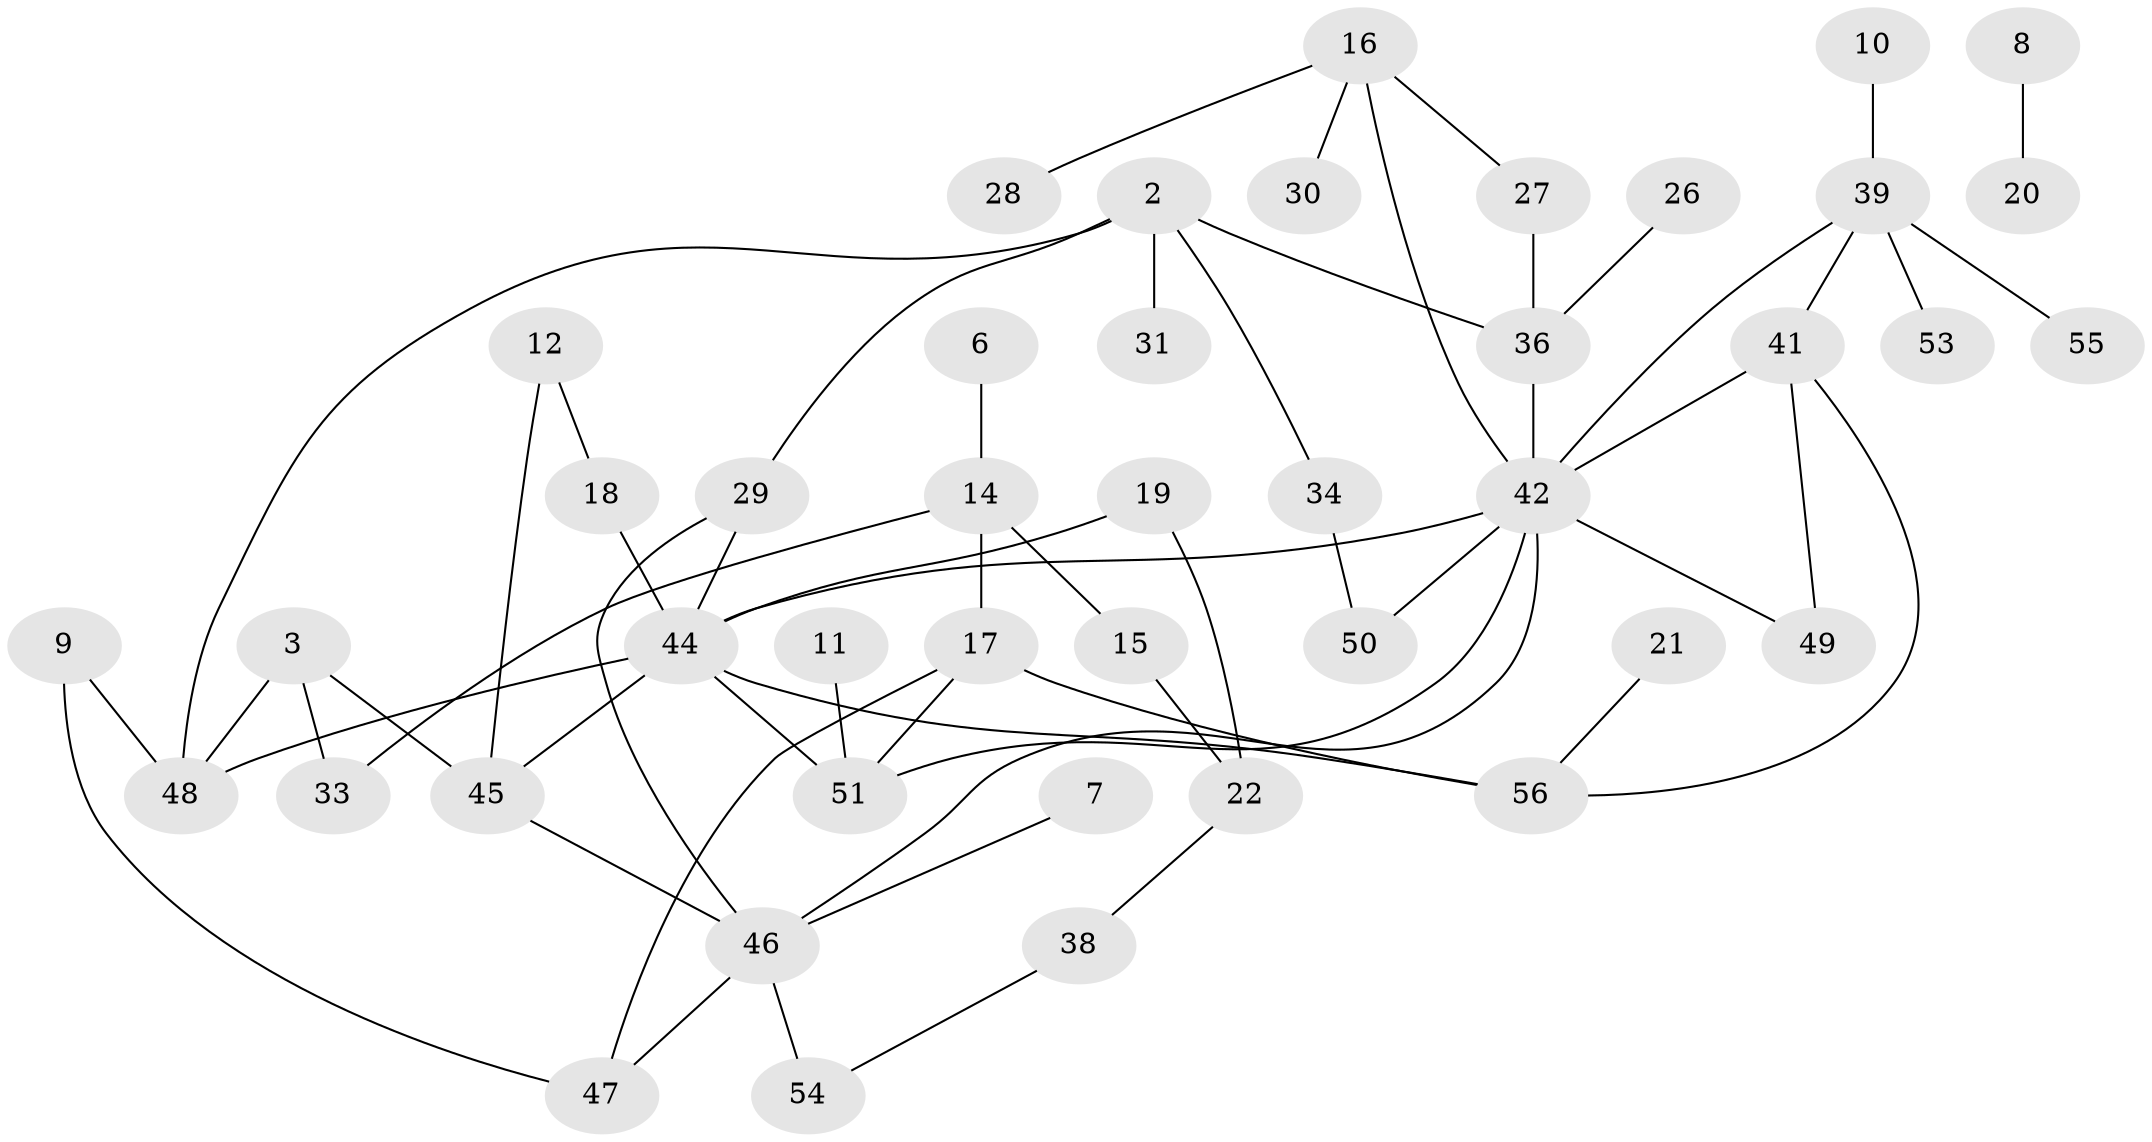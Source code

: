 // original degree distribution, {2: 0.3185840707964602, 0: 0.08849557522123894, 3: 0.13274336283185842, 1: 0.3008849557522124, 6: 0.008849557522123894, 4: 0.08849557522123894, 5: 0.05309734513274336, 7: 0.008849557522123894}
// Generated by graph-tools (version 1.1) at 2025/49/03/09/25 03:49:06]
// undirected, 43 vertices, 59 edges
graph export_dot {
graph [start="1"]
  node [color=gray90,style=filled];
  2;
  3;
  6;
  7;
  8;
  9;
  10;
  11;
  12;
  14;
  15;
  16;
  17;
  18;
  19;
  20;
  21;
  22;
  26;
  27;
  28;
  29;
  30;
  31;
  33;
  34;
  36;
  38;
  39;
  41;
  42;
  44;
  45;
  46;
  47;
  48;
  49;
  50;
  51;
  53;
  54;
  55;
  56;
  2 -- 29 [weight=1.0];
  2 -- 31 [weight=1.0];
  2 -- 34 [weight=1.0];
  2 -- 36 [weight=1.0];
  2 -- 48 [weight=1.0];
  3 -- 33 [weight=1.0];
  3 -- 45 [weight=1.0];
  3 -- 48 [weight=1.0];
  6 -- 14 [weight=1.0];
  7 -- 46 [weight=1.0];
  8 -- 20 [weight=1.0];
  9 -- 47 [weight=1.0];
  9 -- 48 [weight=1.0];
  10 -- 39 [weight=1.0];
  11 -- 51 [weight=1.0];
  12 -- 18 [weight=1.0];
  12 -- 45 [weight=1.0];
  14 -- 15 [weight=1.0];
  14 -- 17 [weight=1.0];
  14 -- 33 [weight=1.0];
  15 -- 22 [weight=1.0];
  16 -- 27 [weight=1.0];
  16 -- 28 [weight=1.0];
  16 -- 30 [weight=1.0];
  16 -- 42 [weight=1.0];
  17 -- 47 [weight=1.0];
  17 -- 51 [weight=1.0];
  17 -- 56 [weight=1.0];
  18 -- 44 [weight=1.0];
  19 -- 22 [weight=1.0];
  19 -- 44 [weight=1.0];
  21 -- 56 [weight=1.0];
  22 -- 38 [weight=1.0];
  26 -- 36 [weight=1.0];
  27 -- 36 [weight=1.0];
  29 -- 44 [weight=1.0];
  29 -- 46 [weight=1.0];
  34 -- 50 [weight=1.0];
  36 -- 42 [weight=1.0];
  38 -- 54 [weight=1.0];
  39 -- 41 [weight=1.0];
  39 -- 42 [weight=1.0];
  39 -- 53 [weight=1.0];
  39 -- 55 [weight=1.0];
  41 -- 42 [weight=1.0];
  41 -- 49 [weight=1.0];
  41 -- 56 [weight=1.0];
  42 -- 44 [weight=1.0];
  42 -- 46 [weight=1.0];
  42 -- 49 [weight=1.0];
  42 -- 50 [weight=1.0];
  42 -- 51 [weight=1.0];
  44 -- 45 [weight=1.0];
  44 -- 48 [weight=1.0];
  44 -- 51 [weight=1.0];
  44 -- 56 [weight=1.0];
  45 -- 46 [weight=1.0];
  46 -- 47 [weight=1.0];
  46 -- 54 [weight=1.0];
}
